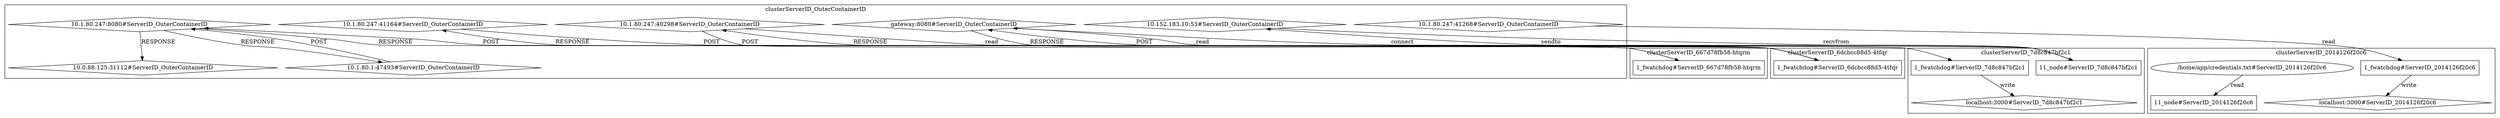 digraph G {
	"1_fwatchdog#ServerID_7d8c847bf2c1"->"localhost:3000#ServerID_7d8c847bf2c1"[ label="write" ];
	"10.1.80.247:41164#ServerID_OuterContainerID"->"1_fwatchdog#ServerID_667d78fb58-htqrm"[ label="POST" ];
	"10.1.80.247:40298#ServerID_OuterContainerID"->"1_fwatchdog#ServerID_6dcbcc88d5-4tfqr"[ label="POST" ];
	"1_fwatchdog#ServerID_6dcbcc88d5-4tfqr"->"gateway:8080#ServerID_OuterContainerID"[ label="POST" ];
	"1_fwatchdog#ServerID_667d78fb58-htqrm"->"10.1.80.247:41164#ServerID_OuterContainerID"[ label="RESPONSE" ];
	"1_fwatchdog#ServerID_6dcbcc88d5-4tfqr"->"10.1.80.247:8080#ServerID_OuterContainerID"[ label="POST" ];
	"10.1.80.247:8080#ServerID_OuterContainerID"->"1_fwatchdog#ServerID_6dcbcc88d5-4tfqr"[ label="RESPONSE" ];
	"gateway:8080#ServerID_OuterContainerID"->"1_fwatchdog#ServerID_6dcbcc88d5-4tfqr"[ label="RESPONSE" ];
	"1_fwatchdog#ServerID_6dcbcc88d5-4tfqr"->"10.1.80.247:40298#ServerID_OuterContainerID"[ label="RESPONSE" ];
	"10.1.80.247:40298#ServerID_OuterContainerID"->"1_fwatchdog#ServerID_7d8c847bf2c1"[ label="read" ];
	"10.152.183.10:53#ServerID_OuterContainerID"->"11_node#ServerID_7d8c847bf2c1"[ label="recvfrom" ];
	"11_node#ServerID_7d8c847bf2c1"->"10.152.183.10:53#ServerID_OuterContainerID"[ label="sendto" ];
	"gateway:8080#ServerID_OuterContainerID"->"11_node#ServerID_7d8c847bf2c1"[ label="read" ];
	"11_node#ServerID_7d8c847bf2c1"->"gateway:8080#ServerID_OuterContainerID"[ label="connect" ];
	"1_fwatchdog#ServerID_2014126f20c6"->"localhost:3000#ServerID_2014126f20c6"[ label="write" ];
	"10.1.80.247:41268#ServerID_OuterContainerID"->"1_fwatchdog#ServerID_2014126f20c6"[ label="read" ];
	"/home/app/credentials.txt#ServerID_2014126f20c6"->"11_node#ServerID_2014126f20c6"[ label="read" ];
	"10.1.80.1:47493#ServerID_OuterContainerID"->"10.1.80.247:8080#ServerID_OuterContainerID"[ label="POST" ];
	"10.1.80.247:8080#ServerID_OuterContainerID"->"10.0.88.125:31112#ServerID_OuterContainerID"[ label="RESPONSE" ];
	"10.1.80.247:8080#ServerID_OuterContainerID"->"10.1.80.1:47493#ServerID_OuterContainerID"[ label="RESPONSE" ];
	subgraph "clusterServerID_2014126f20c6" {
	label="clusterServerID_2014126f20c6";
	"/home/app/credentials.txt#ServerID_2014126f20c6" [ shape=ellipse ];
	"11_node#ServerID_2014126f20c6" [ shape=box ];
	"1_fwatchdog#ServerID_2014126f20c6" [ shape=box ];
	"localhost:3000#ServerID_2014126f20c6" [ shape=diamond ];

}
;
	subgraph "clusterServerID_667d78fb58-htqrm" {
	label="clusterServerID_667d78fb58-htqrm";
	"1_fwatchdog#ServerID_667d78fb58-htqrm" [ shape=box ];

}
;
	subgraph "clusterServerID_6dcbcc88d5-4tfqr" {
	label="clusterServerID_6dcbcc88d5-4tfqr";
	"1_fwatchdog#ServerID_6dcbcc88d5-4tfqr" [ shape=box ];

}
;
	subgraph "clusterServerID_7d8c847bf2c1" {
	label="clusterServerID_7d8c847bf2c1";
	"11_node#ServerID_7d8c847bf2c1" [ shape=box ];
	"1_fwatchdog#ServerID_7d8c847bf2c1" [ shape=box ];
	"localhost:3000#ServerID_7d8c847bf2c1" [ shape=diamond ];

}
;
	subgraph "clusterServerID_OuterContainerID" {
	label="clusterServerID_OuterContainerID";
	"10.0.88.125:31112#ServerID_OuterContainerID" [ shape=diamond ];
	"10.1.80.1:47493#ServerID_OuterContainerID" [ shape=diamond ];
	"10.1.80.247:40298#ServerID_OuterContainerID" [ shape=diamond ];
	"10.1.80.247:41164#ServerID_OuterContainerID" [ shape=diamond ];
	"10.1.80.247:41268#ServerID_OuterContainerID" [ shape=diamond ];
	"10.1.80.247:8080#ServerID_OuterContainerID" [ shape=diamond ];
	"10.152.183.10:53#ServerID_OuterContainerID" [ shape=diamond ];
	"gateway:8080#ServerID_OuterContainerID" [ shape=diamond ];

}
;

}
